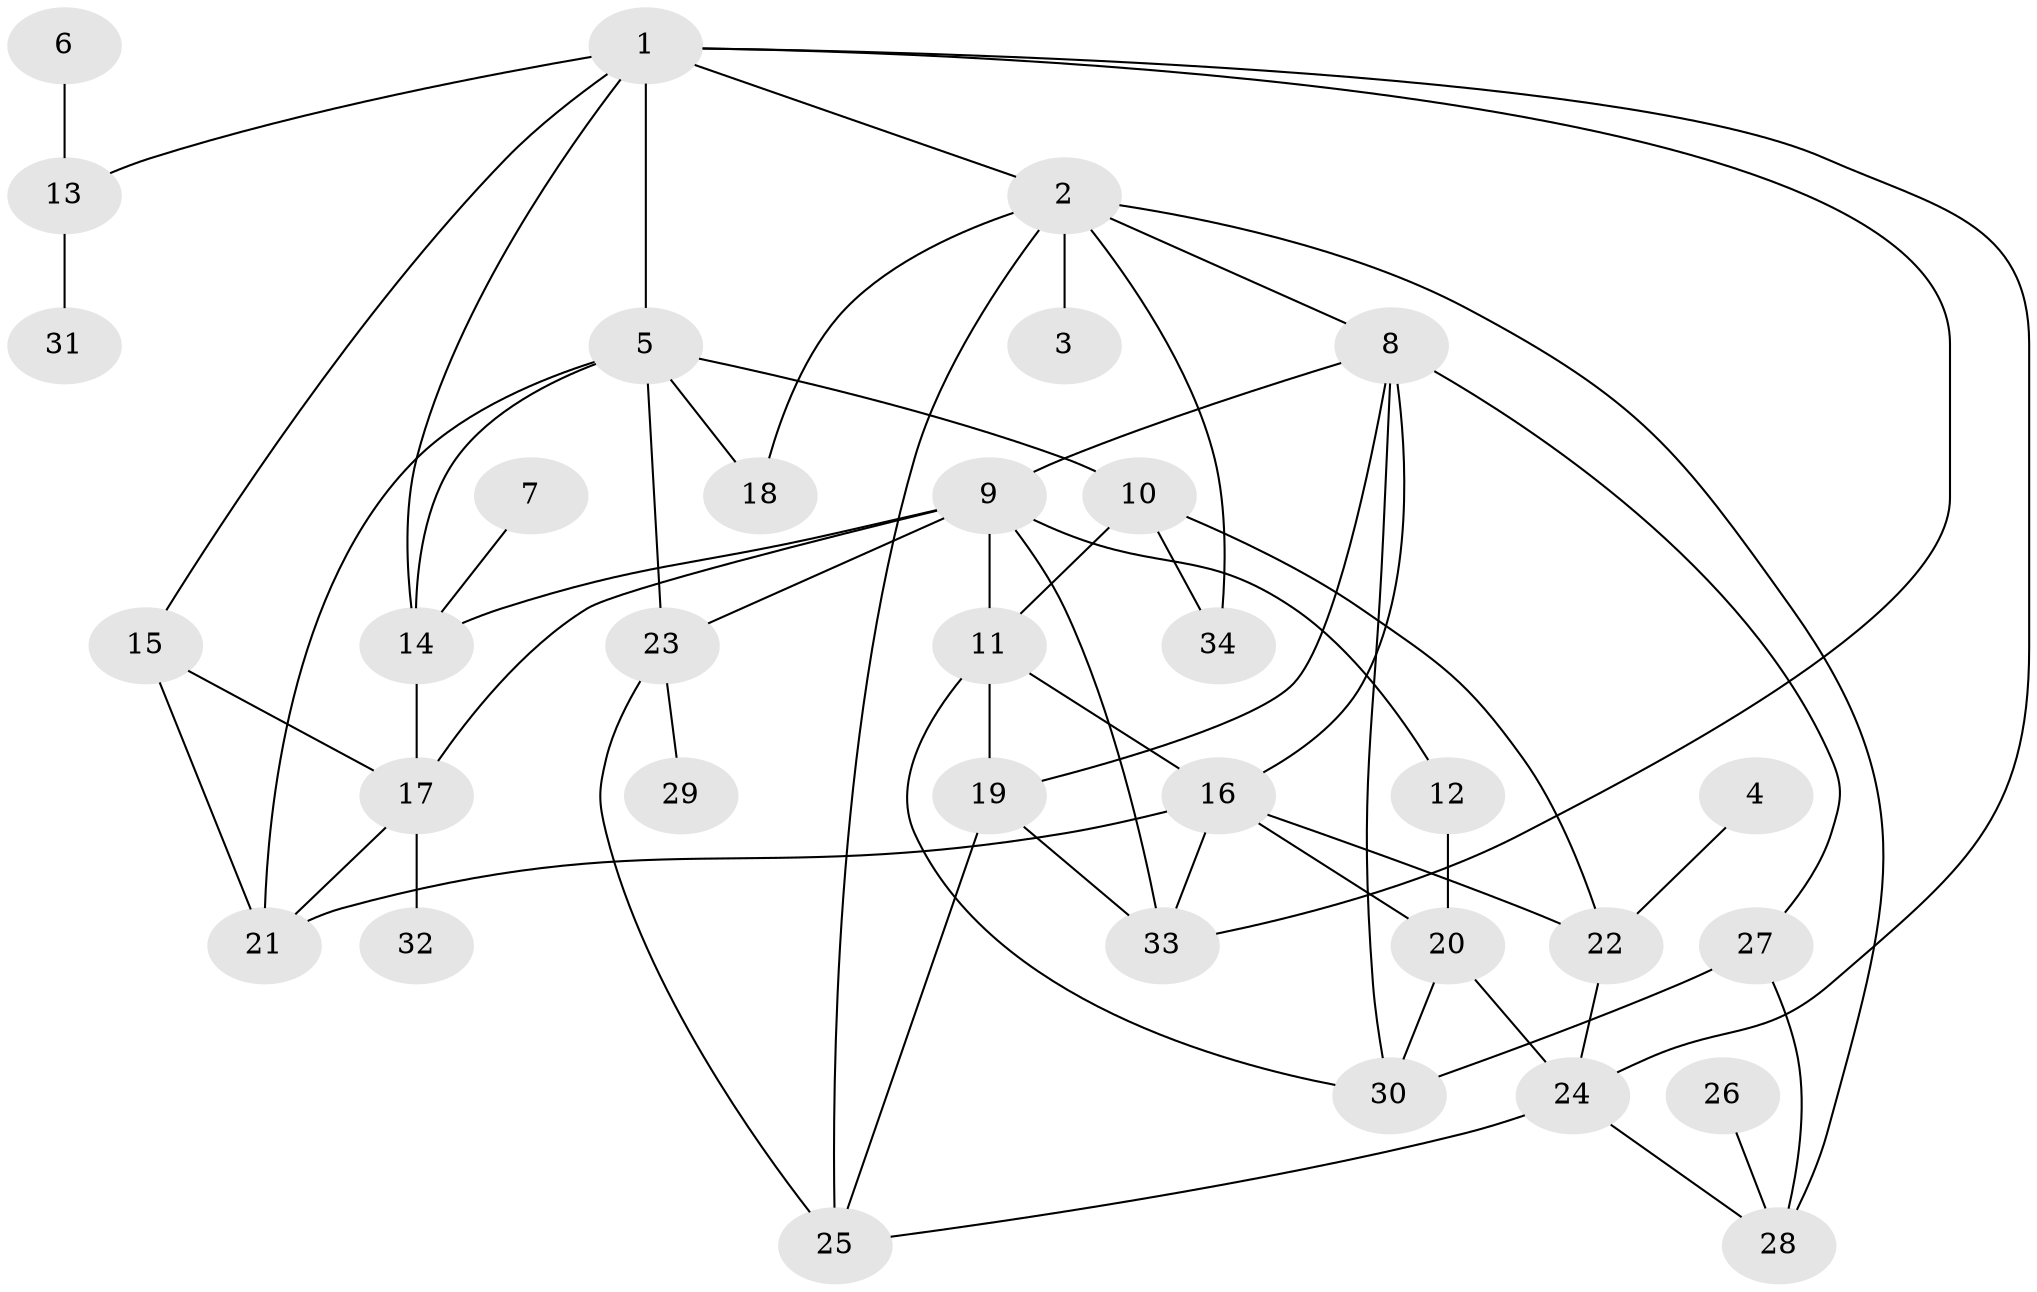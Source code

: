// original degree distribution, {4: 0.19402985074626866, 8: 0.014925373134328358, 3: 0.14925373134328357, 1: 0.2537313432835821, 5: 0.13432835820895522, 2: 0.23880597014925373, 6: 0.014925373134328358}
// Generated by graph-tools (version 1.1) at 2025/49/03/09/25 03:49:23]
// undirected, 34 vertices, 61 edges
graph export_dot {
graph [start="1"]
  node [color=gray90,style=filled];
  1;
  2;
  3;
  4;
  5;
  6;
  7;
  8;
  9;
  10;
  11;
  12;
  13;
  14;
  15;
  16;
  17;
  18;
  19;
  20;
  21;
  22;
  23;
  24;
  25;
  26;
  27;
  28;
  29;
  30;
  31;
  32;
  33;
  34;
  1 -- 2 [weight=1.0];
  1 -- 5 [weight=1.0];
  1 -- 13 [weight=1.0];
  1 -- 14 [weight=1.0];
  1 -- 15 [weight=1.0];
  1 -- 24 [weight=1.0];
  1 -- 33 [weight=1.0];
  2 -- 3 [weight=1.0];
  2 -- 8 [weight=1.0];
  2 -- 18 [weight=1.0];
  2 -- 25 [weight=1.0];
  2 -- 28 [weight=1.0];
  2 -- 34 [weight=1.0];
  4 -- 22 [weight=1.0];
  5 -- 10 [weight=1.0];
  5 -- 14 [weight=1.0];
  5 -- 18 [weight=1.0];
  5 -- 21 [weight=1.0];
  5 -- 23 [weight=1.0];
  6 -- 13 [weight=1.0];
  7 -- 14 [weight=1.0];
  8 -- 9 [weight=1.0];
  8 -- 16 [weight=1.0];
  8 -- 19 [weight=1.0];
  8 -- 27 [weight=1.0];
  8 -- 30 [weight=1.0];
  9 -- 11 [weight=1.0];
  9 -- 12 [weight=1.0];
  9 -- 14 [weight=1.0];
  9 -- 17 [weight=1.0];
  9 -- 23 [weight=1.0];
  9 -- 33 [weight=1.0];
  10 -- 11 [weight=1.0];
  10 -- 22 [weight=1.0];
  10 -- 34 [weight=1.0];
  11 -- 16 [weight=1.0];
  11 -- 19 [weight=1.0];
  11 -- 30 [weight=1.0];
  12 -- 20 [weight=1.0];
  13 -- 31 [weight=1.0];
  14 -- 17 [weight=1.0];
  15 -- 17 [weight=1.0];
  15 -- 21 [weight=1.0];
  16 -- 20 [weight=1.0];
  16 -- 21 [weight=1.0];
  16 -- 22 [weight=1.0];
  16 -- 33 [weight=1.0];
  17 -- 21 [weight=1.0];
  17 -- 32 [weight=1.0];
  19 -- 25 [weight=1.0];
  19 -- 33 [weight=1.0];
  20 -- 24 [weight=1.0];
  20 -- 30 [weight=1.0];
  22 -- 24 [weight=1.0];
  23 -- 25 [weight=1.0];
  23 -- 29 [weight=1.0];
  24 -- 25 [weight=1.0];
  24 -- 28 [weight=1.0];
  26 -- 28 [weight=1.0];
  27 -- 28 [weight=1.0];
  27 -- 30 [weight=1.0];
}
